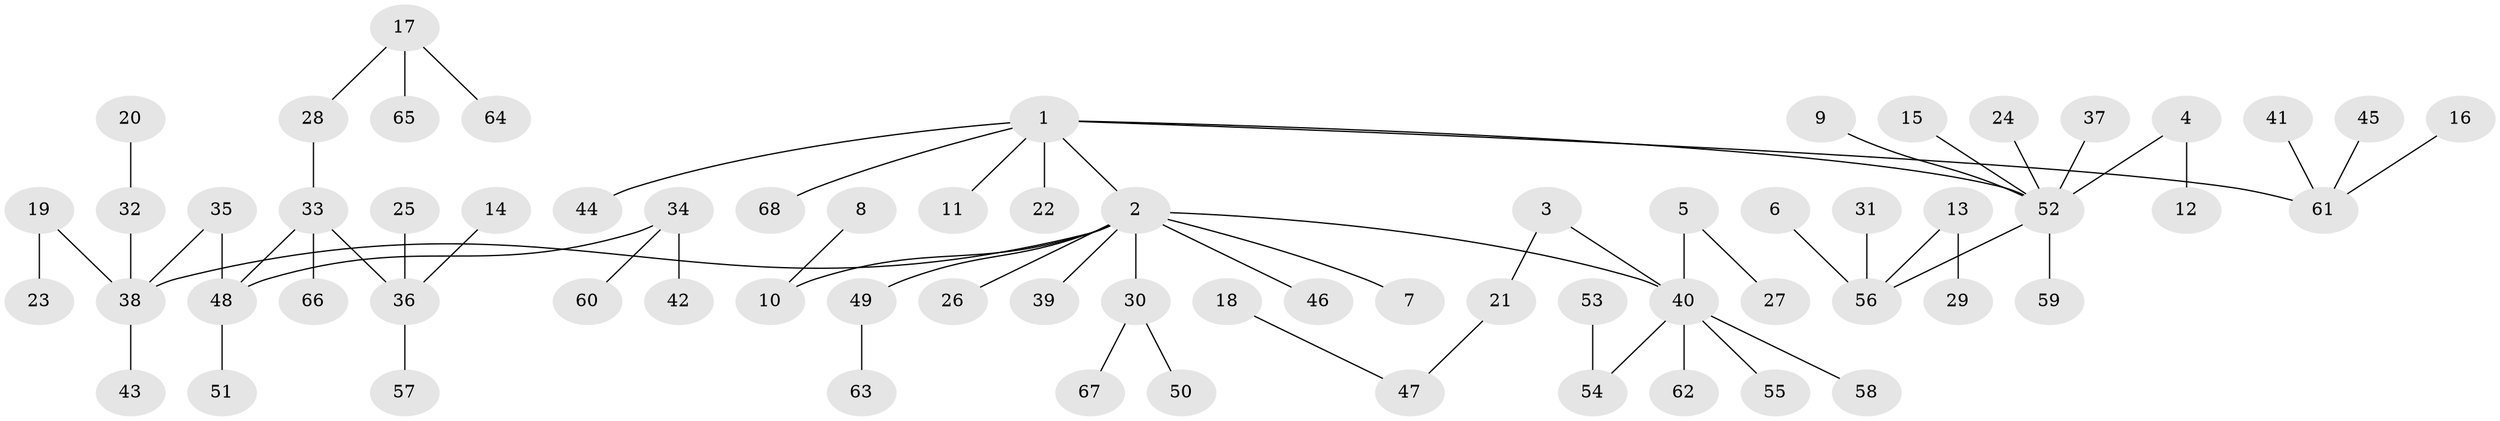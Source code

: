// original degree distribution, {6: 0.014705882352941176, 3: 0.125, 5: 0.029411764705882353, 9: 0.014705882352941176, 2: 0.25, 7: 0.007352941176470588, 4: 0.04411764705882353, 1: 0.5147058823529411}
// Generated by graph-tools (version 1.1) at 2025/48/03/06/25 01:48:57]
// undirected, 68 vertices, 67 edges
graph export_dot {
graph [start="1"]
  node [color=gray90,style=filled];
  1;
  2;
  3;
  4;
  5;
  6;
  7;
  8;
  9;
  10;
  11;
  12;
  13;
  14;
  15;
  16;
  17;
  18;
  19;
  20;
  21;
  22;
  23;
  24;
  25;
  26;
  27;
  28;
  29;
  30;
  31;
  32;
  33;
  34;
  35;
  36;
  37;
  38;
  39;
  40;
  41;
  42;
  43;
  44;
  45;
  46;
  47;
  48;
  49;
  50;
  51;
  52;
  53;
  54;
  55;
  56;
  57;
  58;
  59;
  60;
  61;
  62;
  63;
  64;
  65;
  66;
  67;
  68;
  1 -- 2 [weight=1.0];
  1 -- 11 [weight=1.0];
  1 -- 22 [weight=1.0];
  1 -- 44 [weight=1.0];
  1 -- 52 [weight=1.0];
  1 -- 61 [weight=1.0];
  1 -- 68 [weight=1.0];
  2 -- 7 [weight=1.0];
  2 -- 10 [weight=1.0];
  2 -- 26 [weight=1.0];
  2 -- 30 [weight=1.0];
  2 -- 38 [weight=1.0];
  2 -- 39 [weight=1.0];
  2 -- 40 [weight=1.0];
  2 -- 46 [weight=1.0];
  2 -- 49 [weight=1.0];
  3 -- 21 [weight=1.0];
  3 -- 40 [weight=1.0];
  4 -- 12 [weight=1.0];
  4 -- 52 [weight=1.0];
  5 -- 27 [weight=1.0];
  5 -- 40 [weight=1.0];
  6 -- 56 [weight=1.0];
  8 -- 10 [weight=1.0];
  9 -- 52 [weight=1.0];
  13 -- 29 [weight=1.0];
  13 -- 56 [weight=1.0];
  14 -- 36 [weight=1.0];
  15 -- 52 [weight=1.0];
  16 -- 61 [weight=1.0];
  17 -- 28 [weight=1.0];
  17 -- 64 [weight=1.0];
  17 -- 65 [weight=1.0];
  18 -- 47 [weight=1.0];
  19 -- 23 [weight=1.0];
  19 -- 38 [weight=1.0];
  20 -- 32 [weight=1.0];
  21 -- 47 [weight=1.0];
  24 -- 52 [weight=1.0];
  25 -- 36 [weight=1.0];
  28 -- 33 [weight=1.0];
  30 -- 50 [weight=1.0];
  30 -- 67 [weight=1.0];
  31 -- 56 [weight=1.0];
  32 -- 38 [weight=1.0];
  33 -- 36 [weight=1.0];
  33 -- 48 [weight=1.0];
  33 -- 66 [weight=1.0];
  34 -- 42 [weight=1.0];
  34 -- 48 [weight=1.0];
  34 -- 60 [weight=1.0];
  35 -- 38 [weight=1.0];
  35 -- 48 [weight=1.0];
  36 -- 57 [weight=1.0];
  37 -- 52 [weight=1.0];
  38 -- 43 [weight=1.0];
  40 -- 54 [weight=1.0];
  40 -- 55 [weight=1.0];
  40 -- 58 [weight=1.0];
  40 -- 62 [weight=1.0];
  41 -- 61 [weight=1.0];
  45 -- 61 [weight=1.0];
  48 -- 51 [weight=1.0];
  49 -- 63 [weight=1.0];
  52 -- 56 [weight=1.0];
  52 -- 59 [weight=1.0];
  53 -- 54 [weight=1.0];
}
